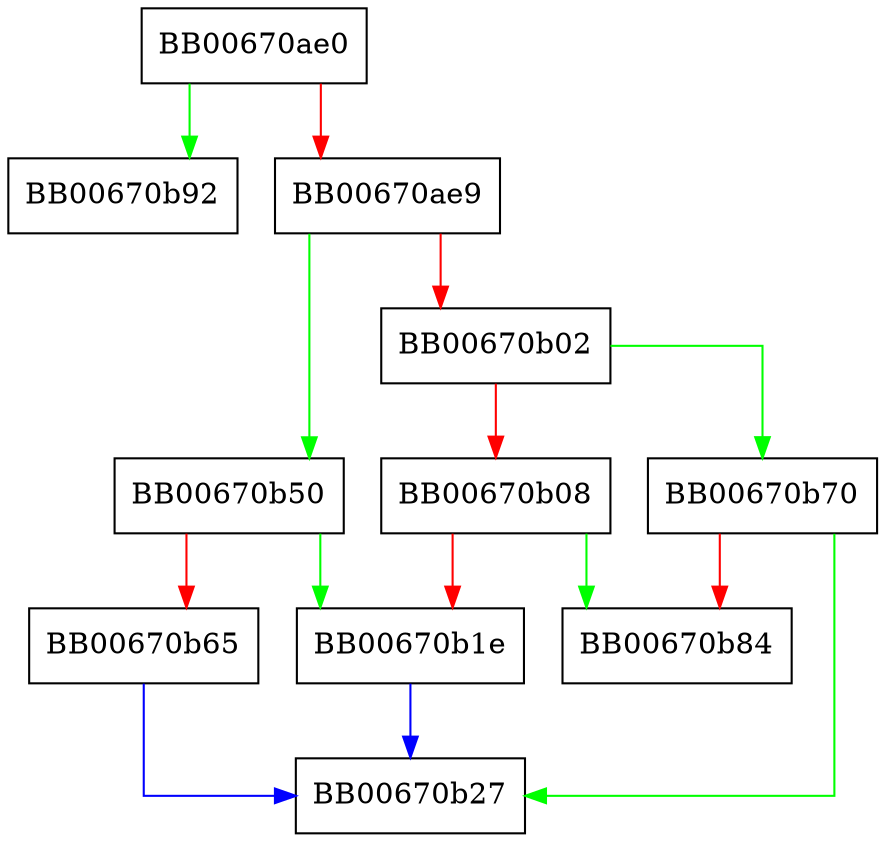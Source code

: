 digraph X509_check_email {
  node [shape="box"];
  graph [splines=ortho];
  BB00670ae0 -> BB00670b92 [color="green"];
  BB00670ae0 -> BB00670ae9 [color="red"];
  BB00670ae9 -> BB00670b50 [color="green"];
  BB00670ae9 -> BB00670b02 [color="red"];
  BB00670b02 -> BB00670b70 [color="green"];
  BB00670b02 -> BB00670b08 [color="red"];
  BB00670b08 -> BB00670b84 [color="green"];
  BB00670b08 -> BB00670b1e [color="red"];
  BB00670b1e -> BB00670b27 [color="blue"];
  BB00670b50 -> BB00670b1e [color="green"];
  BB00670b50 -> BB00670b65 [color="red"];
  BB00670b65 -> BB00670b27 [color="blue"];
  BB00670b70 -> BB00670b27 [color="green"];
  BB00670b70 -> BB00670b84 [color="red"];
}